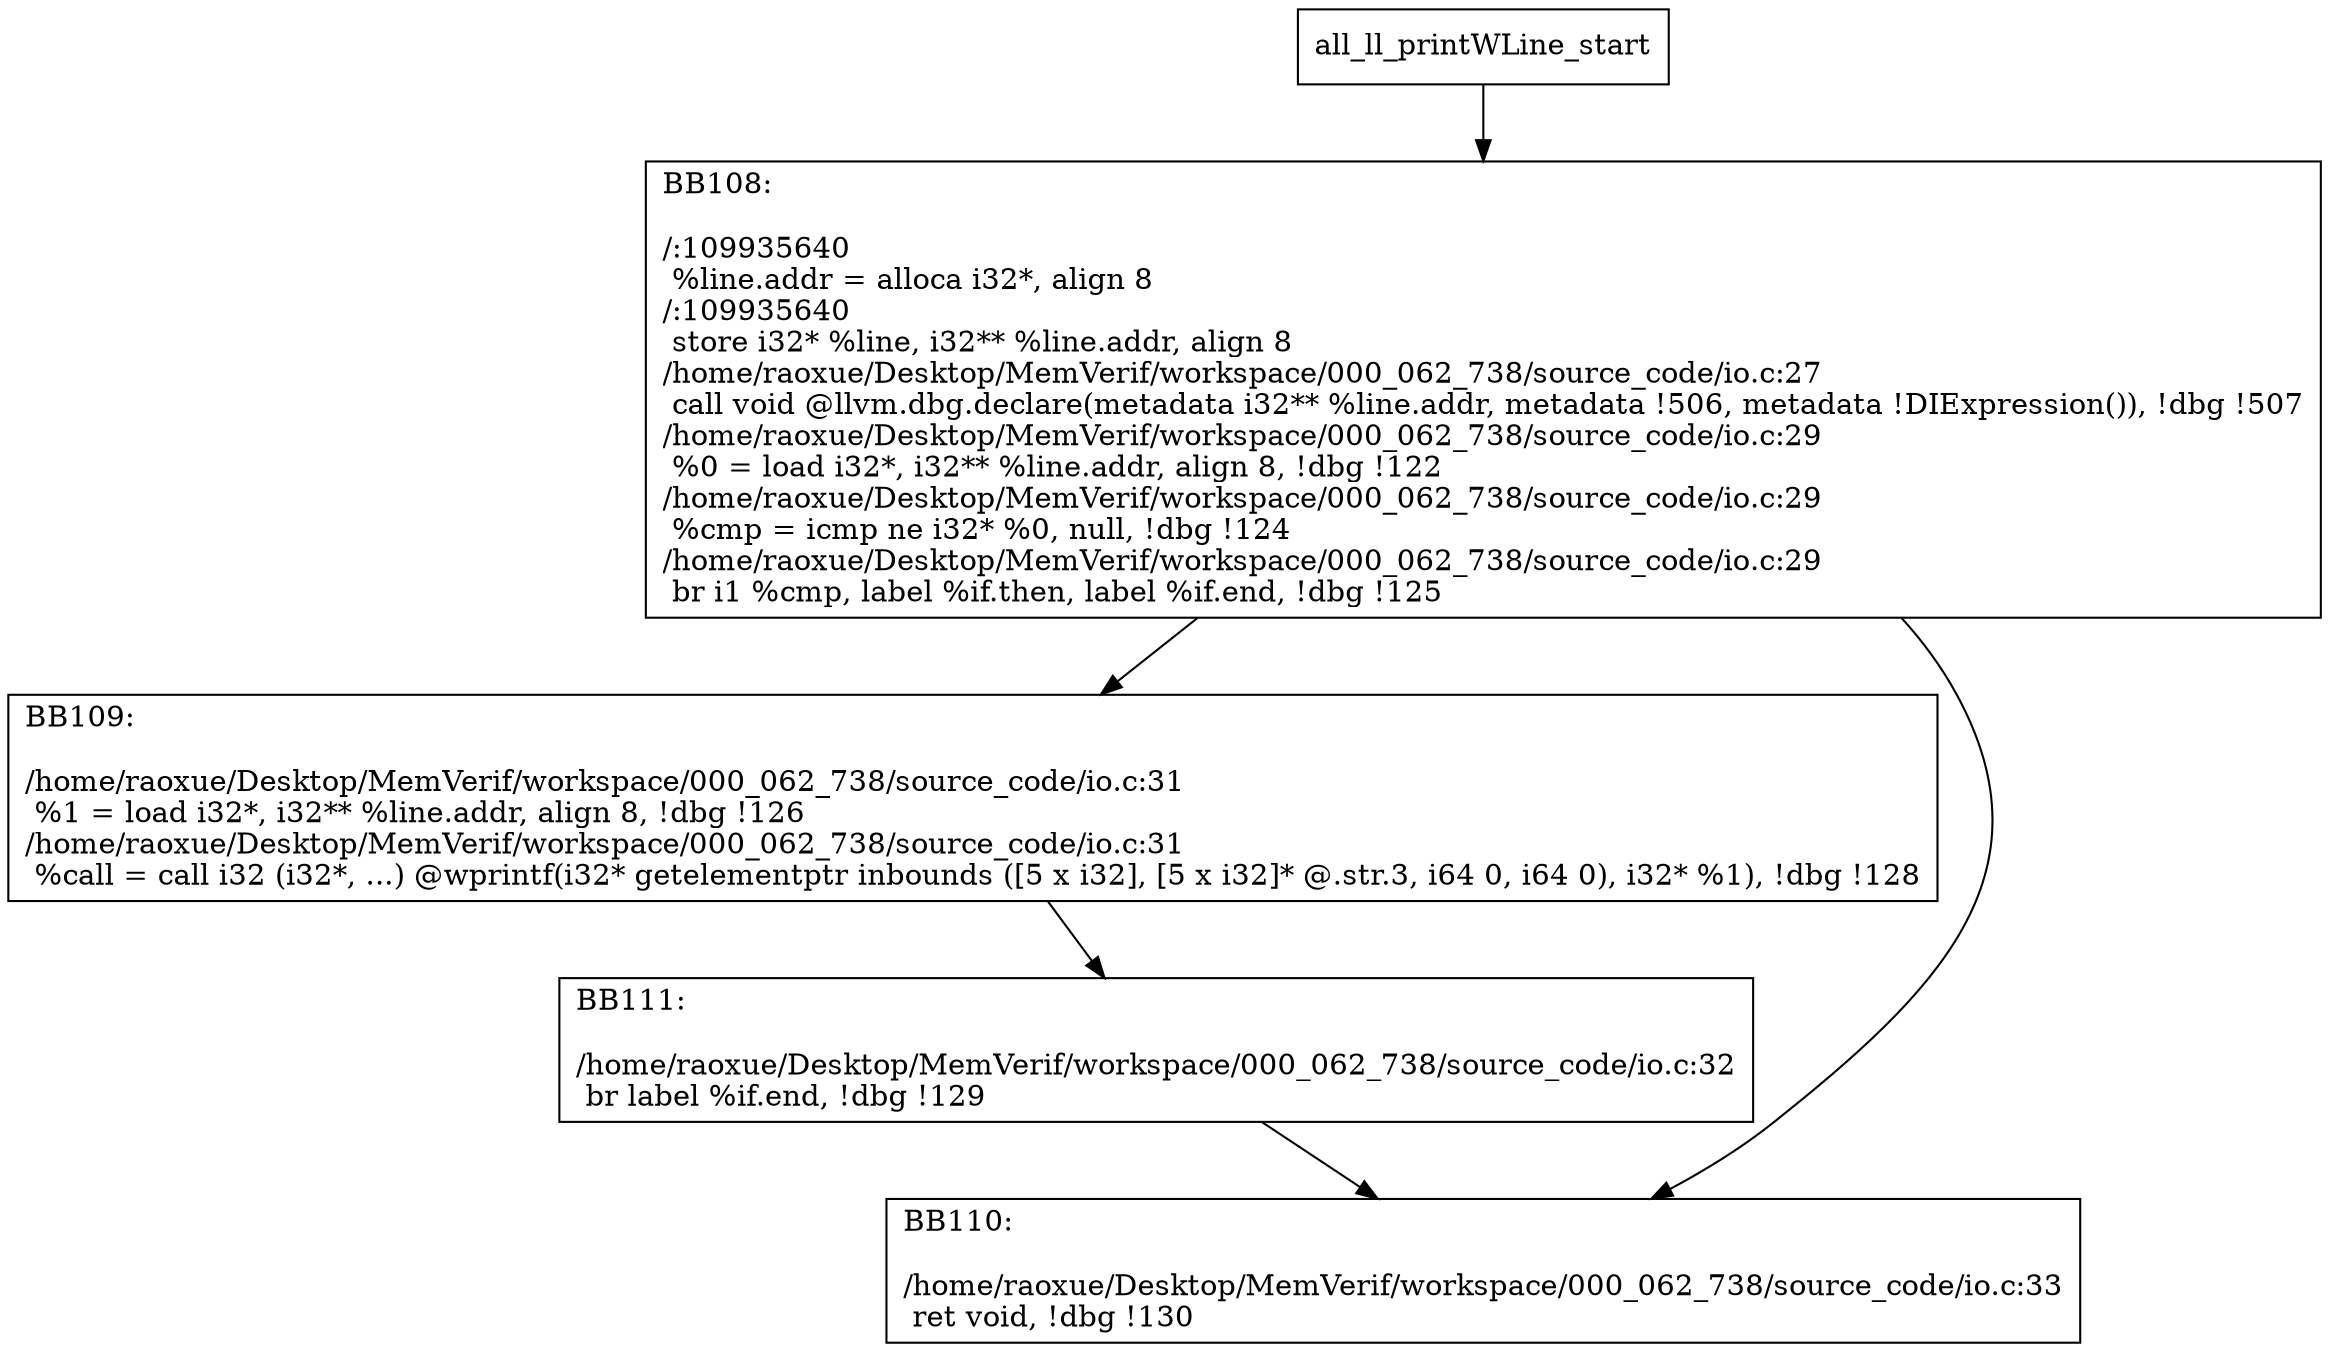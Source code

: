 digraph "CFG for'all_ll_printWLine' function" {
	BBall_ll_printWLine_start[shape=record,label="{all_ll_printWLine_start}"];
	BBall_ll_printWLine_start-> all_ll_printWLineBB108;
	all_ll_printWLineBB108 [shape=record, label="{BB108:\l\l/:109935640\l
  %line.addr = alloca i32*, align 8\l
/:109935640\l
  store i32* %line, i32** %line.addr, align 8\l
/home/raoxue/Desktop/MemVerif/workspace/000_062_738/source_code/io.c:27\l
  call void @llvm.dbg.declare(metadata i32** %line.addr, metadata !506, metadata !DIExpression()), !dbg !507\l
/home/raoxue/Desktop/MemVerif/workspace/000_062_738/source_code/io.c:29\l
  %0 = load i32*, i32** %line.addr, align 8, !dbg !122\l
/home/raoxue/Desktop/MemVerif/workspace/000_062_738/source_code/io.c:29\l
  %cmp = icmp ne i32* %0, null, !dbg !124\l
/home/raoxue/Desktop/MemVerif/workspace/000_062_738/source_code/io.c:29\l
  br i1 %cmp, label %if.then, label %if.end, !dbg !125\l
}"];
	all_ll_printWLineBB108-> all_ll_printWLineBB109;
	all_ll_printWLineBB108-> all_ll_printWLineBB110;
	all_ll_printWLineBB109 [shape=record, label="{BB109:\l\l/home/raoxue/Desktop/MemVerif/workspace/000_062_738/source_code/io.c:31\l
  %1 = load i32*, i32** %line.addr, align 8, !dbg !126\l
/home/raoxue/Desktop/MemVerif/workspace/000_062_738/source_code/io.c:31\l
  %call = call i32 (i32*, ...) @wprintf(i32* getelementptr inbounds ([5 x i32], [5 x i32]* @.str.3, i64 0, i64 0), i32* %1), !dbg !128\l
}"];
	all_ll_printWLineBB109-> all_ll_printWLineBB111;
	all_ll_printWLineBB111 [shape=record, label="{BB111:\l\l/home/raoxue/Desktop/MemVerif/workspace/000_062_738/source_code/io.c:32\l
  br label %if.end, !dbg !129\l
}"];
	all_ll_printWLineBB111-> all_ll_printWLineBB110;
	all_ll_printWLineBB110 [shape=record, label="{BB110:\l\l/home/raoxue/Desktop/MemVerif/workspace/000_062_738/source_code/io.c:33\l
  ret void, !dbg !130\l
}"];
}
